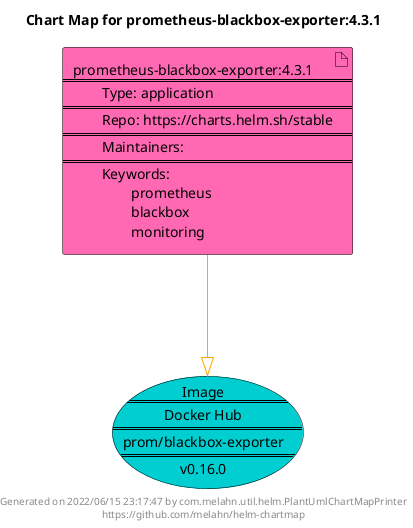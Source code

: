 @startuml
skinparam linetype ortho
skinparam backgroundColor white
skinparam usecaseBorderColor black
skinparam usecaseArrowColor LightSlateGray
skinparam artifactBorderColor black
skinparam artifactArrowColor LightSlateGray

title Chart Map for prometheus-blackbox-exporter:4.3.1

'There is one referenced Helm Chart
artifact "prometheus-blackbox-exporter:4.3.1\n====\n\tType: application\n====\n\tRepo: https://charts.helm.sh/stable\n====\n\tMaintainers: \n====\n\tKeywords: \n\t\tprometheus\n\t\tblackbox\n\t\tmonitoring" as prometheus_blackbox_exporter_4_3_1 #HotPink

'There is one referenced Docker Image
usecase "Image\n====\nDocker Hub\n====\nprom/blackbox-exporter\n====\nv0.16.0" as prom_blackbox_exporter_v0_16_0 #DarkTurquoise

'Chart Dependencies
prometheus_blackbox_exporter_4_3_1--[#orange]-|>prom_blackbox_exporter_v0_16_0

center footer Generated on 2022/06/15 23:17:47 by com.melahn.util.helm.PlantUmlChartMapPrinter\nhttps://github.com/melahn/helm-chartmap
@enduml
